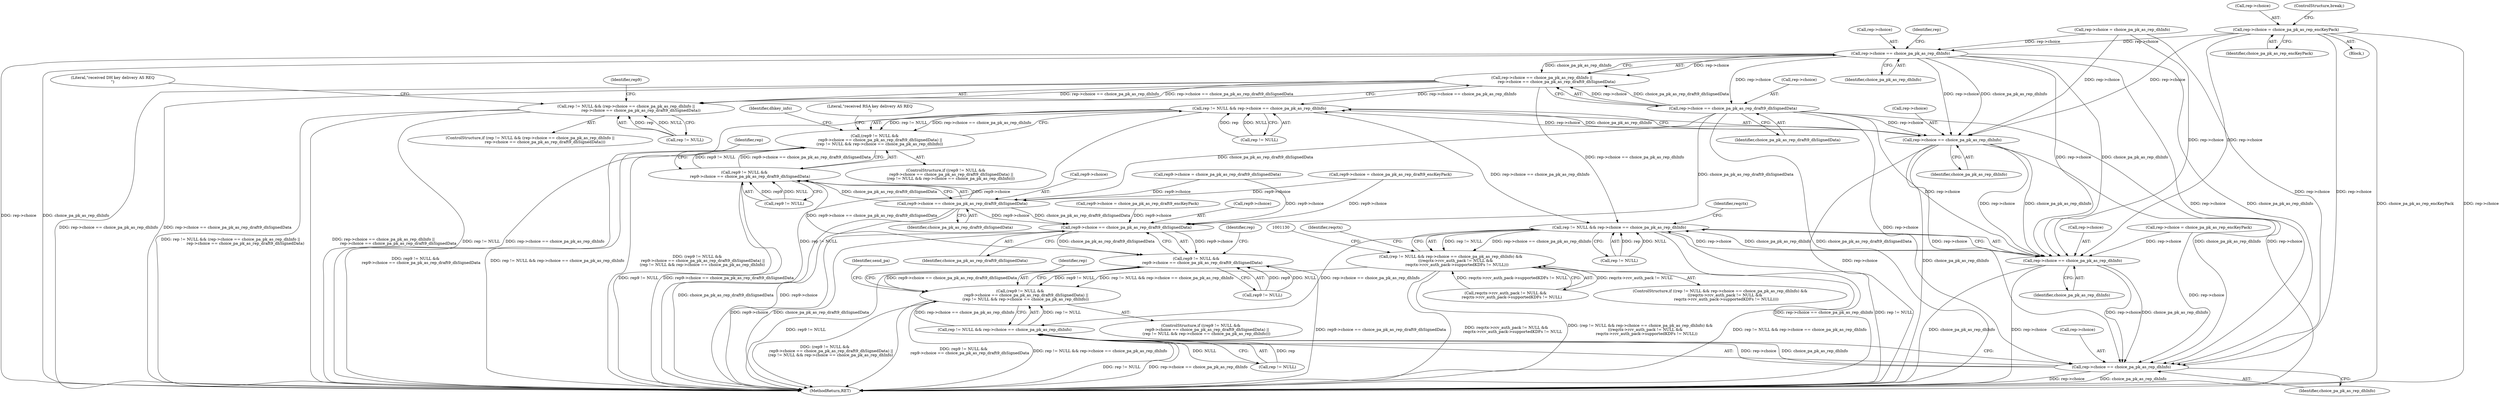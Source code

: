 digraph "0_krb5_db64ca25d661a47b996b4e2645998b5d7f0eb52c@pointer" {
"1000352" [label="(Call,rep->choice = choice_pa_pk_as_rep_encKeyPack)"];
"1000474" [label="(Call,rep->choice == choice_pa_pk_as_rep_dhInfo)"];
"1000473" [label="(Call,rep->choice == choice_pa_pk_as_rep_dhInfo ||\n                        rep->choice == choice_pa_pk_as_rep_draft9_dhSignedData)"];
"1000469" [label="(Call,rep != NULL && (rep->choice == choice_pa_pk_as_rep_dhInfo ||\n                        rep->choice == choice_pa_pk_as_rep_draft9_dhSignedData))"];
"1000527" [label="(Call,rep != NULL && rep->choice == choice_pa_pk_as_rep_dhInfo)"];
"1000517" [label="(Call,(rep9 != NULL &&\n         rep9->choice == choice_pa_pk_as_rep_draft9_dhSignedData) ||\n        (rep != NULL && rep->choice == choice_pa_pk_as_rep_dhInfo))"];
"1001065" [label="(Call,rep != NULL && rep->choice == choice_pa_pk_as_rep_dhInfo)"];
"1001064" [label="(Call,(rep != NULL && rep->choice == choice_pa_pk_as_rep_dhInfo) &&\n        ((reqctx->rcv_auth_pack != NULL &&\n          reqctx->rcv_auth_pack->supportedKDFs != NULL)))"];
"1001173" [label="(Call,(rep9 != NULL &&\n          rep9->choice == choice_pa_pk_as_rep_draft9_dhSignedData) ||\n         (rep != NULL && rep->choice == choice_pa_pk_as_rep_dhInfo))"];
"1001183" [label="(Call,rep != NULL && rep->choice == choice_pa_pk_as_rep_dhInfo)"];
"1000479" [label="(Call,rep->choice == choice_pa_pk_as_rep_draft9_dhSignedData)"];
"1000522" [label="(Call,rep9->choice == choice_pa_pk_as_rep_draft9_dhSignedData)"];
"1000518" [label="(Call,rep9 != NULL &&\n         rep9->choice == choice_pa_pk_as_rep_draft9_dhSignedData)"];
"1001174" [label="(Call,rep9 != NULL &&\n          rep9->choice == choice_pa_pk_as_rep_draft9_dhSignedData)"];
"1001178" [label="(Call,rep9->choice == choice_pa_pk_as_rep_draft9_dhSignedData)"];
"1000531" [label="(Call,rep->choice == choice_pa_pk_as_rep_dhInfo)"];
"1001069" [label="(Call,rep->choice == choice_pa_pk_as_rep_dhInfo)"];
"1001187" [label="(Call,rep->choice == choice_pa_pk_as_rep_dhInfo)"];
"1000483" [label="(Identifier,choice_pa_pk_as_rep_draft9_dhSignedData)"];
"1000420" [label="(Call,rep->choice = choice_pa_pk_as_rep_dhInfo)"];
"1000463" [label="(Call,rep9->choice = choice_pa_pk_as_rep_draft9_dhSignedData)"];
"1000954" [label="(Call,rep9->choice = choice_pa_pk_as_rep_draft9_encKeyPack)"];
"1000516" [label="(ControlStructure,if ((rep9 != NULL &&\n         rep9->choice == choice_pa_pk_as_rep_draft9_dhSignedData) ||\n        (rep != NULL && rep->choice == choice_pa_pk_as_rep_dhInfo)))"];
"1001173" [label="(Call,(rep9 != NULL &&\n          rep9->choice == choice_pa_pk_as_rep_draft9_dhSignedData) ||\n         (rep != NULL && rep->choice == choice_pa_pk_as_rep_dhInfo))"];
"1000479" [label="(Call,rep->choice == choice_pa_pk_as_rep_draft9_dhSignedData)"];
"1000527" [label="(Call,rep != NULL && rep->choice == choice_pa_pk_as_rep_dhInfo)"];
"1000522" [label="(Call,rep9->choice == choice_pa_pk_as_rep_draft9_dhSignedData)"];
"1000353" [label="(Call,rep->choice)"];
"1000540" [label="(Identifier,dhkey_info)"];
"1000478" [label="(Identifier,choice_pa_pk_as_rep_dhInfo)"];
"1001185" [label="(Identifier,rep)"];
"1000468" [label="(ControlStructure,if (rep != NULL && (rep->choice == choice_pa_pk_as_rep_dhInfo ||\n                        rep->choice == choice_pa_pk_as_rep_draft9_dhSignedData)))"];
"1001273" [label="(Identifier,send_pa)"];
"1001175" [label="(Call,rep9 != NULL)"];
"1000473" [label="(Call,rep->choice == choice_pa_pk_as_rep_dhInfo ||\n                        rep->choice == choice_pa_pk_as_rep_draft9_dhSignedData)"];
"1000475" [label="(Call,rep->choice)"];
"1000532" [label="(Call,rep->choice)"];
"1001077" [label="(Identifier,reqctx)"];
"1000338" [label="(Block,)"];
"1001415" [label="(MethodReturn,RET)"];
"1001073" [label="(Identifier,choice_pa_pk_as_rep_dhInfo)"];
"1001191" [label="(Identifier,choice_pa_pk_as_rep_dhInfo)"];
"1000481" [label="(Identifier,rep)"];
"1000517" [label="(Call,(rep9 != NULL &&\n         rep9->choice == choice_pa_pk_as_rep_draft9_dhSignedData) ||\n        (rep != NULL && rep->choice == choice_pa_pk_as_rep_dhInfo))"];
"1001064" [label="(Call,(rep != NULL && rep->choice == choice_pa_pk_as_rep_dhInfo) &&\n        ((reqctx->rcv_auth_pack != NULL &&\n          reqctx->rcv_auth_pack->supportedKDFs != NULL)))"];
"1000695" [label="(Literal,\"received RSA key delivery AS REQ\n\")"];
"1000470" [label="(Call,rep != NULL)"];
"1000474" [label="(Call,rep->choice == choice_pa_pk_as_rep_dhInfo)"];
"1000486" [label="(Literal,\"received DH key delivery AS REQ\n\")"];
"1000480" [label="(Call,rep->choice)"];
"1000352" [label="(Call,rep->choice = choice_pa_pk_as_rep_encKeyPack)"];
"1000535" [label="(Identifier,choice_pa_pk_as_rep_dhInfo)"];
"1000526" [label="(Identifier,choice_pa_pk_as_rep_draft9_dhSignedData)"];
"1000523" [label="(Call,rep9->choice)"];
"1000357" [label="(ControlStructure,break;)"];
"1001066" [label="(Call,rep != NULL)"];
"1001069" [label="(Call,rep->choice == choice_pa_pk_as_rep_dhInfo)"];
"1000372" [label="(Call,rep9->choice = choice_pa_pk_as_rep_draft9_encKeyPack)"];
"1001188" [label="(Call,rep->choice)"];
"1000520" [label="(Identifier,rep9)"];
"1001172" [label="(ControlStructure,if ((rep9 != NULL &&\n          rep9->choice == choice_pa_pk_as_rep_draft9_dhSignedData) ||\n         (rep != NULL && rep->choice == choice_pa_pk_as_rep_dhInfo)))"];
"1000356" [label="(Identifier,choice_pa_pk_as_rep_encKeyPack)"];
"1000528" [label="(Call,rep != NULL)"];
"1001183" [label="(Call,rep != NULL && rep->choice == choice_pa_pk_as_rep_dhInfo)"];
"1001196" [label="(Identifier,rep)"];
"1001184" [label="(Call,rep != NULL)"];
"1001074" [label="(Call,reqctx->rcv_auth_pack != NULL &&\n          reqctx->rcv_auth_pack->supportedKDFs != NULL)"];
"1000518" [label="(Call,rep9 != NULL &&\n         rep9->choice == choice_pa_pk_as_rep_draft9_dhSignedData)"];
"1001070" [label="(Call,rep->choice)"];
"1001092" [label="(Identifier,reqctx)"];
"1001187" [label="(Call,rep->choice == choice_pa_pk_as_rep_dhInfo)"];
"1001178" [label="(Call,rep9->choice == choice_pa_pk_as_rep_draft9_dhSignedData)"];
"1001179" [label="(Call,rep9->choice)"];
"1001063" [label="(ControlStructure,if ((rep != NULL && rep->choice == choice_pa_pk_as_rep_dhInfo) &&\n        ((reqctx->rcv_auth_pack != NULL &&\n          reqctx->rcv_auth_pack->supportedKDFs != NULL))))"];
"1001065" [label="(Call,rep != NULL && rep->choice == choice_pa_pk_as_rep_dhInfo)"];
"1001182" [label="(Identifier,choice_pa_pk_as_rep_draft9_dhSignedData)"];
"1000519" [label="(Call,rep9 != NULL)"];
"1000859" [label="(Call,rep->choice = choice_pa_pk_as_rep_encKeyPack)"];
"1000529" [label="(Identifier,rep)"];
"1000531" [label="(Call,rep->choice == choice_pa_pk_as_rep_dhInfo)"];
"1001174" [label="(Call,rep9 != NULL &&\n          rep9->choice == choice_pa_pk_as_rep_draft9_dhSignedData)"];
"1000469" [label="(Call,rep != NULL && (rep->choice == choice_pa_pk_as_rep_dhInfo ||\n                        rep->choice == choice_pa_pk_as_rep_draft9_dhSignedData))"];
"1000352" -> "1000338"  [label="AST: "];
"1000352" -> "1000356"  [label="CFG: "];
"1000353" -> "1000352"  [label="AST: "];
"1000356" -> "1000352"  [label="AST: "];
"1000357" -> "1000352"  [label="CFG: "];
"1000352" -> "1001415"  [label="DDG: choice_pa_pk_as_rep_encKeyPack"];
"1000352" -> "1001415"  [label="DDG: rep->choice"];
"1000352" -> "1000474"  [label="DDG: rep->choice"];
"1000352" -> "1000531"  [label="DDG: rep->choice"];
"1000352" -> "1001069"  [label="DDG: rep->choice"];
"1000352" -> "1001187"  [label="DDG: rep->choice"];
"1000474" -> "1000473"  [label="AST: "];
"1000474" -> "1000478"  [label="CFG: "];
"1000475" -> "1000474"  [label="AST: "];
"1000478" -> "1000474"  [label="AST: "];
"1000481" -> "1000474"  [label="CFG: "];
"1000473" -> "1000474"  [label="CFG: "];
"1000474" -> "1001415"  [label="DDG: rep->choice"];
"1000474" -> "1001415"  [label="DDG: choice_pa_pk_as_rep_dhInfo"];
"1000474" -> "1000473"  [label="DDG: rep->choice"];
"1000474" -> "1000473"  [label="DDG: choice_pa_pk_as_rep_dhInfo"];
"1000420" -> "1000474"  [label="DDG: rep->choice"];
"1000474" -> "1000479"  [label="DDG: rep->choice"];
"1000474" -> "1000531"  [label="DDG: rep->choice"];
"1000474" -> "1000531"  [label="DDG: choice_pa_pk_as_rep_dhInfo"];
"1000474" -> "1001069"  [label="DDG: rep->choice"];
"1000474" -> "1001069"  [label="DDG: choice_pa_pk_as_rep_dhInfo"];
"1000474" -> "1001187"  [label="DDG: rep->choice"];
"1000474" -> "1001187"  [label="DDG: choice_pa_pk_as_rep_dhInfo"];
"1000473" -> "1000469"  [label="AST: "];
"1000473" -> "1000479"  [label="CFG: "];
"1000479" -> "1000473"  [label="AST: "];
"1000469" -> "1000473"  [label="CFG: "];
"1000473" -> "1001415"  [label="DDG: rep->choice == choice_pa_pk_as_rep_dhInfo"];
"1000473" -> "1001415"  [label="DDG: rep->choice == choice_pa_pk_as_rep_draft9_dhSignedData"];
"1000473" -> "1000469"  [label="DDG: rep->choice == choice_pa_pk_as_rep_dhInfo"];
"1000473" -> "1000469"  [label="DDG: rep->choice == choice_pa_pk_as_rep_draft9_dhSignedData"];
"1000479" -> "1000473"  [label="DDG: rep->choice"];
"1000479" -> "1000473"  [label="DDG: choice_pa_pk_as_rep_draft9_dhSignedData"];
"1000473" -> "1000527"  [label="DDG: rep->choice == choice_pa_pk_as_rep_dhInfo"];
"1000473" -> "1001065"  [label="DDG: rep->choice == choice_pa_pk_as_rep_dhInfo"];
"1000469" -> "1000468"  [label="AST: "];
"1000469" -> "1000470"  [label="CFG: "];
"1000470" -> "1000469"  [label="AST: "];
"1000486" -> "1000469"  [label="CFG: "];
"1000520" -> "1000469"  [label="CFG: "];
"1000469" -> "1001415"  [label="DDG: rep != NULL && (rep->choice == choice_pa_pk_as_rep_dhInfo ||\n                        rep->choice == choice_pa_pk_as_rep_draft9_dhSignedData)"];
"1000469" -> "1001415"  [label="DDG: rep->choice == choice_pa_pk_as_rep_dhInfo ||\n                        rep->choice == choice_pa_pk_as_rep_draft9_dhSignedData"];
"1000469" -> "1001415"  [label="DDG: rep != NULL"];
"1000470" -> "1000469"  [label="DDG: rep"];
"1000470" -> "1000469"  [label="DDG: NULL"];
"1000527" -> "1000517"  [label="AST: "];
"1000527" -> "1000528"  [label="CFG: "];
"1000527" -> "1000531"  [label="CFG: "];
"1000528" -> "1000527"  [label="AST: "];
"1000531" -> "1000527"  [label="AST: "];
"1000517" -> "1000527"  [label="CFG: "];
"1000527" -> "1001415"  [label="DDG: rep != NULL"];
"1000527" -> "1001415"  [label="DDG: rep->choice == choice_pa_pk_as_rep_dhInfo"];
"1000527" -> "1000517"  [label="DDG: rep != NULL"];
"1000527" -> "1000517"  [label="DDG: rep->choice == choice_pa_pk_as_rep_dhInfo"];
"1000528" -> "1000527"  [label="DDG: rep"];
"1000528" -> "1000527"  [label="DDG: NULL"];
"1000531" -> "1000527"  [label="DDG: rep->choice"];
"1000531" -> "1000527"  [label="DDG: choice_pa_pk_as_rep_dhInfo"];
"1000527" -> "1001065"  [label="DDG: rep->choice == choice_pa_pk_as_rep_dhInfo"];
"1000517" -> "1000516"  [label="AST: "];
"1000517" -> "1000518"  [label="CFG: "];
"1000518" -> "1000517"  [label="AST: "];
"1000540" -> "1000517"  [label="CFG: "];
"1000695" -> "1000517"  [label="CFG: "];
"1000517" -> "1001415"  [label="DDG: rep9 != NULL &&\n         rep9->choice == choice_pa_pk_as_rep_draft9_dhSignedData"];
"1000517" -> "1001415"  [label="DDG: rep != NULL && rep->choice == choice_pa_pk_as_rep_dhInfo"];
"1000517" -> "1001415"  [label="DDG: (rep9 != NULL &&\n         rep9->choice == choice_pa_pk_as_rep_draft9_dhSignedData) ||\n        (rep != NULL && rep->choice == choice_pa_pk_as_rep_dhInfo)"];
"1000518" -> "1000517"  [label="DDG: rep9 != NULL"];
"1000518" -> "1000517"  [label="DDG: rep9->choice == choice_pa_pk_as_rep_draft9_dhSignedData"];
"1001065" -> "1001064"  [label="AST: "];
"1001065" -> "1001066"  [label="CFG: "];
"1001065" -> "1001069"  [label="CFG: "];
"1001066" -> "1001065"  [label="AST: "];
"1001069" -> "1001065"  [label="AST: "];
"1001077" -> "1001065"  [label="CFG: "];
"1001064" -> "1001065"  [label="CFG: "];
"1001065" -> "1001415"  [label="DDG: rep != NULL"];
"1001065" -> "1001415"  [label="DDG: rep->choice == choice_pa_pk_as_rep_dhInfo"];
"1001065" -> "1001064"  [label="DDG: rep != NULL"];
"1001065" -> "1001064"  [label="DDG: rep->choice == choice_pa_pk_as_rep_dhInfo"];
"1001066" -> "1001065"  [label="DDG: rep"];
"1001066" -> "1001065"  [label="DDG: NULL"];
"1001069" -> "1001065"  [label="DDG: rep->choice"];
"1001069" -> "1001065"  [label="DDG: choice_pa_pk_as_rep_dhInfo"];
"1001065" -> "1001183"  [label="DDG: rep->choice == choice_pa_pk_as_rep_dhInfo"];
"1001064" -> "1001063"  [label="AST: "];
"1001064" -> "1001074"  [label="CFG: "];
"1001074" -> "1001064"  [label="AST: "];
"1001092" -> "1001064"  [label="CFG: "];
"1001130" -> "1001064"  [label="CFG: "];
"1001064" -> "1001415"  [label="DDG: reqctx->rcv_auth_pack != NULL &&\n          reqctx->rcv_auth_pack->supportedKDFs != NULL"];
"1001064" -> "1001415"  [label="DDG: (rep != NULL && rep->choice == choice_pa_pk_as_rep_dhInfo) &&\n        ((reqctx->rcv_auth_pack != NULL &&\n          reqctx->rcv_auth_pack->supportedKDFs != NULL))"];
"1001064" -> "1001415"  [label="DDG: rep != NULL && rep->choice == choice_pa_pk_as_rep_dhInfo"];
"1001074" -> "1001064"  [label="DDG: reqctx->rcv_auth_pack != NULL"];
"1001074" -> "1001064"  [label="DDG: reqctx->rcv_auth_pack->supportedKDFs != NULL"];
"1001064" -> "1001173"  [label="DDG: rep != NULL && rep->choice == choice_pa_pk_as_rep_dhInfo"];
"1001173" -> "1001172"  [label="AST: "];
"1001173" -> "1001174"  [label="CFG: "];
"1001173" -> "1001183"  [label="CFG: "];
"1001174" -> "1001173"  [label="AST: "];
"1001183" -> "1001173"  [label="AST: "];
"1001196" -> "1001173"  [label="CFG: "];
"1001273" -> "1001173"  [label="CFG: "];
"1001173" -> "1001415"  [label="DDG: (rep9 != NULL &&\n          rep9->choice == choice_pa_pk_as_rep_draft9_dhSignedData) ||\n         (rep != NULL && rep->choice == choice_pa_pk_as_rep_dhInfo)"];
"1001173" -> "1001415"  [label="DDG: rep9 != NULL &&\n          rep9->choice == choice_pa_pk_as_rep_draft9_dhSignedData"];
"1001173" -> "1001415"  [label="DDG: rep != NULL && rep->choice == choice_pa_pk_as_rep_dhInfo"];
"1001174" -> "1001173"  [label="DDG: rep9 != NULL"];
"1001174" -> "1001173"  [label="DDG: rep9->choice == choice_pa_pk_as_rep_draft9_dhSignedData"];
"1001183" -> "1001173"  [label="DDG: rep != NULL"];
"1001183" -> "1001173"  [label="DDG: rep->choice == choice_pa_pk_as_rep_dhInfo"];
"1001183" -> "1001184"  [label="CFG: "];
"1001183" -> "1001187"  [label="CFG: "];
"1001184" -> "1001183"  [label="AST: "];
"1001187" -> "1001183"  [label="AST: "];
"1001183" -> "1001415"  [label="DDG: rep != NULL"];
"1001183" -> "1001415"  [label="DDG: rep->choice == choice_pa_pk_as_rep_dhInfo"];
"1001184" -> "1001183"  [label="DDG: rep"];
"1001184" -> "1001183"  [label="DDG: NULL"];
"1001187" -> "1001183"  [label="DDG: rep->choice"];
"1001187" -> "1001183"  [label="DDG: choice_pa_pk_as_rep_dhInfo"];
"1000479" -> "1000483"  [label="CFG: "];
"1000480" -> "1000479"  [label="AST: "];
"1000483" -> "1000479"  [label="AST: "];
"1000479" -> "1001415"  [label="DDG: choice_pa_pk_as_rep_draft9_dhSignedData"];
"1000479" -> "1001415"  [label="DDG: rep->choice"];
"1000479" -> "1000522"  [label="DDG: choice_pa_pk_as_rep_draft9_dhSignedData"];
"1000479" -> "1000531"  [label="DDG: rep->choice"];
"1000479" -> "1001069"  [label="DDG: rep->choice"];
"1000479" -> "1001178"  [label="DDG: choice_pa_pk_as_rep_draft9_dhSignedData"];
"1000479" -> "1001187"  [label="DDG: rep->choice"];
"1000522" -> "1000518"  [label="AST: "];
"1000522" -> "1000526"  [label="CFG: "];
"1000523" -> "1000522"  [label="AST: "];
"1000526" -> "1000522"  [label="AST: "];
"1000518" -> "1000522"  [label="CFG: "];
"1000522" -> "1001415"  [label="DDG: choice_pa_pk_as_rep_draft9_dhSignedData"];
"1000522" -> "1001415"  [label="DDG: rep9->choice"];
"1000522" -> "1000518"  [label="DDG: rep9->choice"];
"1000522" -> "1000518"  [label="DDG: choice_pa_pk_as_rep_draft9_dhSignedData"];
"1000372" -> "1000522"  [label="DDG: rep9->choice"];
"1000463" -> "1000522"  [label="DDG: rep9->choice"];
"1000522" -> "1001178"  [label="DDG: rep9->choice"];
"1000522" -> "1001178"  [label="DDG: choice_pa_pk_as_rep_draft9_dhSignedData"];
"1000518" -> "1000519"  [label="CFG: "];
"1000519" -> "1000518"  [label="AST: "];
"1000529" -> "1000518"  [label="CFG: "];
"1000518" -> "1001415"  [label="DDG: rep9->choice == choice_pa_pk_as_rep_draft9_dhSignedData"];
"1000518" -> "1001415"  [label="DDG: rep9 != NULL"];
"1000519" -> "1000518"  [label="DDG: rep9"];
"1000519" -> "1000518"  [label="DDG: NULL"];
"1000518" -> "1001174"  [label="DDG: rep9->choice == choice_pa_pk_as_rep_draft9_dhSignedData"];
"1001174" -> "1001175"  [label="CFG: "];
"1001174" -> "1001178"  [label="CFG: "];
"1001175" -> "1001174"  [label="AST: "];
"1001178" -> "1001174"  [label="AST: "];
"1001185" -> "1001174"  [label="CFG: "];
"1001174" -> "1001415"  [label="DDG: rep9->choice == choice_pa_pk_as_rep_draft9_dhSignedData"];
"1001174" -> "1001415"  [label="DDG: rep9 != NULL"];
"1001175" -> "1001174"  [label="DDG: rep9"];
"1001175" -> "1001174"  [label="DDG: NULL"];
"1001178" -> "1001174"  [label="DDG: rep9->choice"];
"1001178" -> "1001174"  [label="DDG: choice_pa_pk_as_rep_draft9_dhSignedData"];
"1001178" -> "1001182"  [label="CFG: "];
"1001179" -> "1001178"  [label="AST: "];
"1001182" -> "1001178"  [label="AST: "];
"1001178" -> "1001415"  [label="DDG: rep9->choice"];
"1001178" -> "1001415"  [label="DDG: choice_pa_pk_as_rep_draft9_dhSignedData"];
"1000372" -> "1001178"  [label="DDG: rep9->choice"];
"1000463" -> "1001178"  [label="DDG: rep9->choice"];
"1000954" -> "1001178"  [label="DDG: rep9->choice"];
"1000531" -> "1000535"  [label="CFG: "];
"1000532" -> "1000531"  [label="AST: "];
"1000535" -> "1000531"  [label="AST: "];
"1000531" -> "1001415"  [label="DDG: choice_pa_pk_as_rep_dhInfo"];
"1000531" -> "1001415"  [label="DDG: rep->choice"];
"1000420" -> "1000531"  [label="DDG: rep->choice"];
"1000531" -> "1001069"  [label="DDG: rep->choice"];
"1000531" -> "1001069"  [label="DDG: choice_pa_pk_as_rep_dhInfo"];
"1000531" -> "1001187"  [label="DDG: rep->choice"];
"1000531" -> "1001187"  [label="DDG: choice_pa_pk_as_rep_dhInfo"];
"1001069" -> "1001073"  [label="CFG: "];
"1001070" -> "1001069"  [label="AST: "];
"1001073" -> "1001069"  [label="AST: "];
"1001069" -> "1001415"  [label="DDG: choice_pa_pk_as_rep_dhInfo"];
"1001069" -> "1001415"  [label="DDG: rep->choice"];
"1000859" -> "1001069"  [label="DDG: rep->choice"];
"1000420" -> "1001069"  [label="DDG: rep->choice"];
"1001069" -> "1001187"  [label="DDG: rep->choice"];
"1001069" -> "1001187"  [label="DDG: choice_pa_pk_as_rep_dhInfo"];
"1001187" -> "1001191"  [label="CFG: "];
"1001188" -> "1001187"  [label="AST: "];
"1001191" -> "1001187"  [label="AST: "];
"1001187" -> "1001415"  [label="DDG: rep->choice"];
"1001187" -> "1001415"  [label="DDG: choice_pa_pk_as_rep_dhInfo"];
"1000859" -> "1001187"  [label="DDG: rep->choice"];
"1000420" -> "1001187"  [label="DDG: rep->choice"];
}
